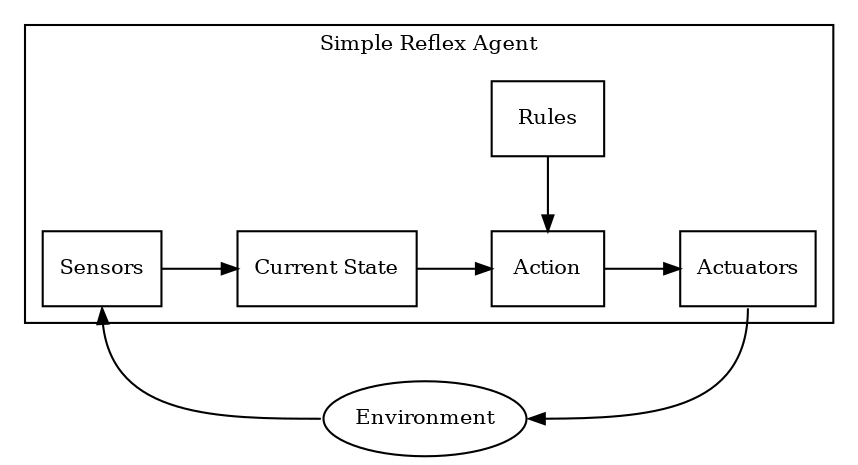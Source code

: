 digraph {
    nodesep = 0.5;
    ranksep = 0.5;
    fontsize = 10.0;
    node [shape="box", fontsize = 10.0];
    edge [arrowsize=0.75];
    subgraph cluster_agent {
        label="Simple Reflex Agent";
        rules [label="Rules"];
        {
            rank=same;
            sensors [label="Sensors"];
            state [label="Current State"];
            action [label="Action"];
            actuators [label="Actuators"];
        }
    };
    environment [label="Environment", shape="oval"];
    // a0:e -> e0:n [dir="back"];
    // e0:s -> a3:e [dir="back"];
    rules -> action;
    sensors -> state;
    state -> action;
    action -> actuators;
    sensors:s -> environment:w [dir="back"];
    actuators:s -> environment:e;
}
